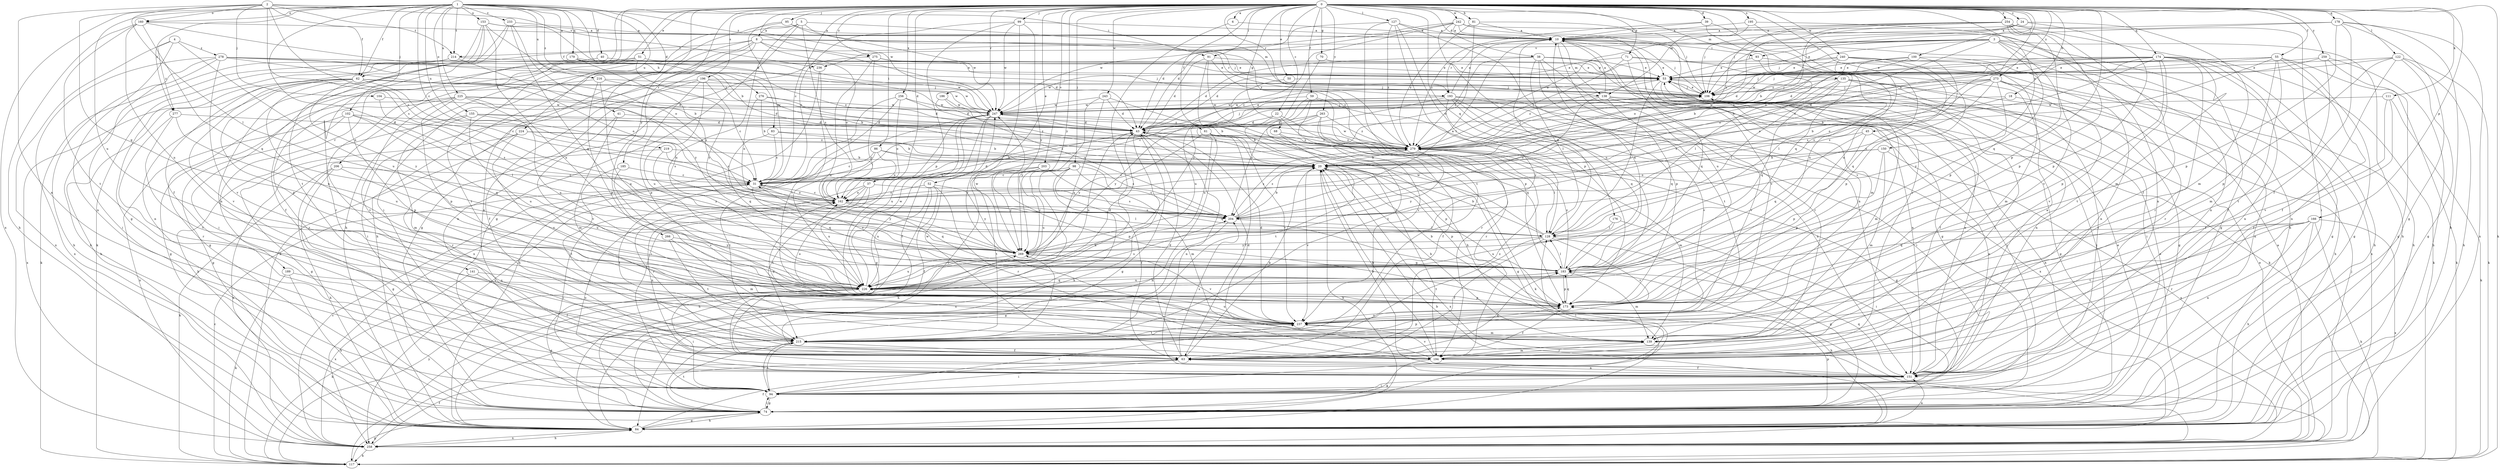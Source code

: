 strict digraph  {
0;
1;
2;
3;
4;
5;
6;
8;
10;
18;
20;
22;
24;
31;
37;
38;
39;
40;
41;
43;
45;
50;
51;
52;
53;
55;
59;
61;
62;
63;
68;
70;
71;
74;
81;
83;
84;
86;
91;
93;
94;
95;
98;
99;
100;
102;
104;
106;
111;
117;
122;
127;
128;
135;
138;
139;
141;
150;
151;
153;
155;
160;
162;
166;
173;
174;
176;
178;
179;
183;
185;
186;
189;
193;
194;
195;
196;
203;
204;
206;
214;
215;
216;
219;
224;
225;
226;
233;
236;
237;
240;
242;
243;
247;
254;
256;
258;
259;
263;
266;
269;
273;
275;
276;
277;
278;
279;
0 -> 6  [label=a];
0 -> 18  [label=b];
0 -> 20  [label=b];
0 -> 22  [label=c];
0 -> 24  [label=c];
0 -> 31  [label=c];
0 -> 37  [label=d];
0 -> 38  [label=d];
0 -> 39  [label=d];
0 -> 45  [label=e];
0 -> 50  [label=e];
0 -> 51  [label=e];
0 -> 52  [label=e];
0 -> 55  [label=f];
0 -> 59  [label=f];
0 -> 61  [label=f];
0 -> 68  [label=g];
0 -> 70  [label=g];
0 -> 71  [label=g];
0 -> 81  [label=h];
0 -> 86  [label=i];
0 -> 91  [label=i];
0 -> 95  [label=j];
0 -> 98  [label=j];
0 -> 99  [label=j];
0 -> 100  [label=j];
0 -> 111  [label=k];
0 -> 117  [label=k];
0 -> 122  [label=l];
0 -> 127  [label=l];
0 -> 135  [label=m];
0 -> 138  [label=m];
0 -> 141  [label=n];
0 -> 150  [label=n];
0 -> 166  [label=p];
0 -> 173  [label=p];
0 -> 174  [label=q];
0 -> 176  [label=q];
0 -> 178  [label=q];
0 -> 185  [label=r];
0 -> 186  [label=r];
0 -> 189  [label=r];
0 -> 193  [label=r];
0 -> 195  [label=s];
0 -> 196  [label=s];
0 -> 203  [label=s];
0 -> 206  [label=t];
0 -> 240  [label=w];
0 -> 242  [label=w];
0 -> 243  [label=w];
0 -> 247  [label=w];
0 -> 254  [label=x];
0 -> 256  [label=x];
0 -> 259  [label=y];
0 -> 263  [label=y];
0 -> 266  [label=y];
0 -> 269  [label=y];
0 -> 273  [label=z];
0 -> 275  [label=z];
1 -> 31  [label=c];
1 -> 40  [label=d];
1 -> 41  [label=d];
1 -> 43  [label=d];
1 -> 62  [label=f];
1 -> 83  [label=h];
1 -> 102  [label=j];
1 -> 128  [label=l];
1 -> 153  [label=o];
1 -> 155  [label=o];
1 -> 160  [label=o];
1 -> 179  [label=q];
1 -> 214  [label=t];
1 -> 216  [label=u];
1 -> 219  [label=u];
1 -> 224  [label=u];
1 -> 225  [label=u];
1 -> 226  [label=u];
1 -> 233  [label=v];
1 -> 258  [label=x];
1 -> 275  [label=z];
1 -> 276  [label=z];
1 -> 277  [label=z];
2 -> 62  [label=f];
2 -> 91  [label=i];
2 -> 104  [label=j];
2 -> 128  [label=l];
2 -> 151  [label=n];
2 -> 160  [label=o];
2 -> 162  [label=o];
2 -> 183  [label=q];
2 -> 204  [label=s];
2 -> 214  [label=t];
2 -> 236  [label=v];
3 -> 53  [label=e];
3 -> 62  [label=f];
3 -> 74  [label=g];
3 -> 84  [label=h];
3 -> 93  [label=i];
3 -> 106  [label=j];
3 -> 151  [label=n];
3 -> 162  [label=o];
3 -> 173  [label=p];
3 -> 236  [label=v];
3 -> 237  [label=v];
4 -> 151  [label=n];
4 -> 226  [label=u];
4 -> 258  [label=x];
4 -> 277  [label=z];
4 -> 278  [label=z];
5 -> 8  [label=a];
5 -> 74  [label=g];
5 -> 84  [label=h];
5 -> 138  [label=m];
5 -> 204  [label=s];
5 -> 226  [label=u];
5 -> 279  [label=z];
6 -> 10  [label=a];
6 -> 117  [label=k];
8 -> 43  [label=d];
8 -> 74  [label=g];
8 -> 84  [label=h];
8 -> 106  [label=j];
8 -> 117  [label=k];
8 -> 151  [label=n];
8 -> 162  [label=o];
8 -> 193  [label=r];
8 -> 214  [label=t];
10 -> 93  [label=i];
10 -> 106  [label=j];
10 -> 138  [label=m];
10 -> 139  [label=m];
10 -> 193  [label=r];
10 -> 226  [label=u];
10 -> 237  [label=v];
18 -> 20  [label=b];
18 -> 151  [label=n];
18 -> 247  [label=w];
20 -> 31  [label=c];
20 -> 84  [label=h];
20 -> 173  [label=p];
20 -> 237  [label=v];
20 -> 258  [label=x];
22 -> 43  [label=d];
22 -> 117  [label=k];
22 -> 183  [label=q];
22 -> 269  [label=y];
24 -> 10  [label=a];
24 -> 106  [label=j];
24 -> 139  [label=m];
24 -> 173  [label=p];
24 -> 279  [label=z];
31 -> 162  [label=o];
31 -> 183  [label=q];
31 -> 215  [label=t];
31 -> 269  [label=y];
37 -> 151  [label=n];
37 -> 162  [label=o];
37 -> 194  [label=r];
37 -> 204  [label=s];
37 -> 215  [label=t];
37 -> 226  [label=u];
38 -> 43  [label=d];
38 -> 53  [label=e];
38 -> 74  [label=g];
38 -> 117  [label=k];
38 -> 128  [label=l];
38 -> 173  [label=p];
38 -> 194  [label=r];
38 -> 215  [label=t];
38 -> 279  [label=z];
39 -> 10  [label=a];
39 -> 183  [label=q];
39 -> 226  [label=u];
39 -> 279  [label=z];
40 -> 53  [label=e];
40 -> 194  [label=r];
41 -> 43  [label=d];
41 -> 139  [label=m];
41 -> 237  [label=v];
43 -> 53  [label=e];
43 -> 74  [label=g];
43 -> 84  [label=h];
43 -> 106  [label=j];
43 -> 151  [label=n];
43 -> 173  [label=p];
43 -> 226  [label=u];
43 -> 279  [label=z];
45 -> 151  [label=n];
45 -> 173  [label=p];
45 -> 183  [label=q];
45 -> 279  [label=z];
50 -> 106  [label=j];
50 -> 226  [label=u];
51 -> 53  [label=e];
51 -> 63  [label=f];
51 -> 94  [label=i];
51 -> 215  [label=t];
51 -> 269  [label=y];
52 -> 63  [label=f];
52 -> 84  [label=h];
52 -> 162  [label=o];
52 -> 194  [label=r];
52 -> 226  [label=u];
52 -> 269  [label=y];
53 -> 106  [label=j];
53 -> 128  [label=l];
53 -> 151  [label=n];
53 -> 279  [label=z];
55 -> 53  [label=e];
55 -> 63  [label=f];
55 -> 74  [label=g];
55 -> 106  [label=j];
55 -> 117  [label=k];
55 -> 139  [label=m];
55 -> 151  [label=n];
55 -> 204  [label=s];
55 -> 279  [label=z];
59 -> 151  [label=n];
59 -> 194  [label=r];
59 -> 215  [label=t];
59 -> 226  [label=u];
59 -> 237  [label=v];
59 -> 247  [label=w];
61 -> 63  [label=f];
61 -> 84  [label=h];
61 -> 237  [label=v];
61 -> 269  [label=y];
61 -> 279  [label=z];
62 -> 31  [label=c];
62 -> 43  [label=d];
62 -> 84  [label=h];
62 -> 106  [label=j];
62 -> 173  [label=p];
62 -> 226  [label=u];
62 -> 237  [label=v];
62 -> 247  [label=w];
62 -> 258  [label=x];
62 -> 269  [label=y];
63 -> 20  [label=b];
63 -> 43  [label=d];
63 -> 94  [label=i];
63 -> 151  [label=n];
63 -> 183  [label=q];
63 -> 204  [label=s];
63 -> 279  [label=z];
68 -> 74  [label=g];
68 -> 215  [label=t];
68 -> 279  [label=z];
70 -> 53  [label=e];
70 -> 269  [label=y];
71 -> 43  [label=d];
71 -> 53  [label=e];
71 -> 94  [label=i];
71 -> 183  [label=q];
71 -> 279  [label=z];
74 -> 53  [label=e];
74 -> 84  [label=h];
74 -> 94  [label=i];
74 -> 173  [label=p];
74 -> 215  [label=t];
81 -> 10  [label=a];
81 -> 106  [label=j];
81 -> 162  [label=o];
81 -> 279  [label=z];
83 -> 20  [label=b];
83 -> 31  [label=c];
83 -> 183  [label=q];
83 -> 279  [label=z];
84 -> 53  [label=e];
84 -> 63  [label=f];
84 -> 74  [label=g];
84 -> 151  [label=n];
84 -> 258  [label=x];
86 -> 20  [label=b];
86 -> 31  [label=c];
86 -> 162  [label=o];
86 -> 204  [label=s];
86 -> 215  [label=t];
91 -> 43  [label=d];
91 -> 53  [label=e];
91 -> 84  [label=h];
91 -> 173  [label=p];
91 -> 194  [label=r];
93 -> 53  [label=e];
93 -> 128  [label=l];
93 -> 151  [label=n];
94 -> 74  [label=g];
94 -> 106  [label=j];
94 -> 128  [label=l];
94 -> 162  [label=o];
94 -> 215  [label=t];
94 -> 237  [label=v];
95 -> 10  [label=a];
95 -> 31  [label=c];
95 -> 94  [label=i];
95 -> 247  [label=w];
98 -> 31  [label=c];
98 -> 63  [label=f];
98 -> 84  [label=h];
98 -> 139  [label=m];
98 -> 204  [label=s];
98 -> 226  [label=u];
98 -> 258  [label=x];
98 -> 269  [label=y];
99 -> 10  [label=a];
99 -> 31  [label=c];
99 -> 173  [label=p];
99 -> 194  [label=r];
99 -> 247  [label=w];
99 -> 269  [label=y];
100 -> 20  [label=b];
100 -> 53  [label=e];
100 -> 84  [label=h];
100 -> 106  [label=j];
100 -> 162  [label=o];
102 -> 43  [label=d];
102 -> 74  [label=g];
102 -> 128  [label=l];
102 -> 173  [label=p];
102 -> 183  [label=q];
102 -> 258  [label=x];
104 -> 204  [label=s];
104 -> 247  [label=w];
106 -> 53  [label=e];
106 -> 63  [label=f];
106 -> 139  [label=m];
106 -> 247  [label=w];
111 -> 63  [label=f];
111 -> 117  [label=k];
111 -> 237  [label=v];
111 -> 247  [label=w];
117 -> 31  [label=c];
117 -> 74  [label=g];
117 -> 269  [label=y];
122 -> 53  [label=e];
122 -> 63  [label=f];
122 -> 74  [label=g];
122 -> 84  [label=h];
122 -> 106  [label=j];
122 -> 117  [label=k];
122 -> 173  [label=p];
127 -> 10  [label=a];
127 -> 43  [label=d];
127 -> 128  [label=l];
127 -> 151  [label=n];
127 -> 173  [label=p];
127 -> 215  [label=t];
127 -> 279  [label=z];
128 -> 10  [label=a];
128 -> 20  [label=b];
128 -> 63  [label=f];
128 -> 74  [label=g];
128 -> 215  [label=t];
128 -> 237  [label=v];
128 -> 247  [label=w];
128 -> 269  [label=y];
135 -> 74  [label=g];
135 -> 94  [label=i];
135 -> 106  [label=j];
135 -> 128  [label=l];
135 -> 151  [label=n];
135 -> 183  [label=q];
135 -> 204  [label=s];
138 -> 10  [label=a];
138 -> 74  [label=g];
138 -> 94  [label=i];
138 -> 183  [label=q];
138 -> 204  [label=s];
138 -> 237  [label=v];
138 -> 247  [label=w];
139 -> 20  [label=b];
139 -> 162  [label=o];
139 -> 194  [label=r];
141 -> 63  [label=f];
141 -> 226  [label=u];
141 -> 258  [label=x];
150 -> 20  [label=b];
150 -> 139  [label=m];
150 -> 162  [label=o];
150 -> 173  [label=p];
150 -> 258  [label=x];
151 -> 10  [label=a];
151 -> 20  [label=b];
151 -> 53  [label=e];
151 -> 63  [label=f];
151 -> 94  [label=i];
151 -> 183  [label=q];
153 -> 10  [label=a];
153 -> 20  [label=b];
153 -> 74  [label=g];
153 -> 117  [label=k];
153 -> 215  [label=t];
153 -> 226  [label=u];
153 -> 247  [label=w];
155 -> 43  [label=d];
155 -> 84  [label=h];
155 -> 139  [label=m];
155 -> 204  [label=s];
155 -> 226  [label=u];
155 -> 279  [label=z];
160 -> 10  [label=a];
160 -> 84  [label=h];
160 -> 183  [label=q];
160 -> 215  [label=t];
160 -> 226  [label=u];
160 -> 279  [label=z];
162 -> 31  [label=c];
162 -> 43  [label=d];
162 -> 94  [label=i];
162 -> 128  [label=l];
162 -> 183  [label=q];
162 -> 204  [label=s];
166 -> 84  [label=h];
166 -> 117  [label=k];
166 -> 128  [label=l];
166 -> 151  [label=n];
166 -> 183  [label=q];
166 -> 194  [label=r];
166 -> 215  [label=t];
166 -> 258  [label=x];
173 -> 20  [label=b];
173 -> 63  [label=f];
173 -> 162  [label=o];
173 -> 183  [label=q];
173 -> 237  [label=v];
174 -> 20  [label=b];
174 -> 53  [label=e];
174 -> 74  [label=g];
174 -> 84  [label=h];
174 -> 117  [label=k];
174 -> 151  [label=n];
174 -> 162  [label=o];
174 -> 173  [label=p];
174 -> 194  [label=r];
174 -> 204  [label=s];
174 -> 215  [label=t];
174 -> 247  [label=w];
174 -> 279  [label=z];
176 -> 94  [label=i];
176 -> 128  [label=l];
176 -> 226  [label=u];
178 -> 10  [label=a];
178 -> 63  [label=f];
178 -> 74  [label=g];
178 -> 84  [label=h];
178 -> 106  [label=j];
178 -> 173  [label=p];
178 -> 258  [label=x];
179 -> 53  [label=e];
179 -> 151  [label=n];
179 -> 204  [label=s];
179 -> 247  [label=w];
179 -> 279  [label=z];
183 -> 10  [label=a];
183 -> 31  [label=c];
183 -> 84  [label=h];
183 -> 128  [label=l];
183 -> 139  [label=m];
183 -> 173  [label=p];
183 -> 226  [label=u];
183 -> 279  [label=z];
185 -> 31  [label=c];
185 -> 215  [label=t];
185 -> 237  [label=v];
186 -> 204  [label=s];
186 -> 247  [label=w];
186 -> 279  [label=z];
189 -> 84  [label=h];
189 -> 117  [label=k];
189 -> 226  [label=u];
193 -> 10  [label=a];
193 -> 31  [label=c];
193 -> 84  [label=h];
193 -> 94  [label=i];
193 -> 183  [label=q];
193 -> 204  [label=s];
193 -> 237  [label=v];
193 -> 247  [label=w];
193 -> 258  [label=x];
193 -> 269  [label=y];
194 -> 20  [label=b];
194 -> 43  [label=d];
194 -> 74  [label=g];
194 -> 106  [label=j];
194 -> 139  [label=m];
194 -> 237  [label=v];
194 -> 247  [label=w];
195 -> 10  [label=a];
195 -> 151  [label=n];
195 -> 226  [label=u];
195 -> 279  [label=z];
196 -> 31  [label=c];
196 -> 63  [label=f];
196 -> 94  [label=i];
196 -> 106  [label=j];
196 -> 173  [label=p];
196 -> 226  [label=u];
196 -> 247  [label=w];
203 -> 31  [label=c];
203 -> 63  [label=f];
203 -> 173  [label=p];
203 -> 183  [label=q];
203 -> 215  [label=t];
203 -> 269  [label=y];
204 -> 10  [label=a];
204 -> 20  [label=b];
204 -> 74  [label=g];
204 -> 128  [label=l];
204 -> 279  [label=z];
206 -> 31  [label=c];
206 -> 74  [label=g];
206 -> 84  [label=h];
206 -> 117  [label=k];
206 -> 226  [label=u];
214 -> 53  [label=e];
214 -> 84  [label=h];
214 -> 117  [label=k];
214 -> 269  [label=y];
215 -> 63  [label=f];
215 -> 94  [label=i];
215 -> 173  [label=p];
215 -> 269  [label=y];
216 -> 20  [label=b];
216 -> 74  [label=g];
216 -> 106  [label=j];
216 -> 173  [label=p];
216 -> 226  [label=u];
219 -> 20  [label=b];
219 -> 31  [label=c];
219 -> 258  [label=x];
219 -> 269  [label=y];
224 -> 20  [label=b];
224 -> 74  [label=g];
224 -> 194  [label=r];
224 -> 237  [label=v];
224 -> 279  [label=z];
225 -> 31  [label=c];
225 -> 43  [label=d];
225 -> 74  [label=g];
225 -> 173  [label=p];
225 -> 194  [label=r];
225 -> 226  [label=u];
225 -> 237  [label=v];
225 -> 247  [label=w];
226 -> 43  [label=d];
226 -> 74  [label=g];
226 -> 94  [label=i];
226 -> 117  [label=k];
226 -> 173  [label=p];
226 -> 183  [label=q];
226 -> 204  [label=s];
226 -> 247  [label=w];
233 -> 10  [label=a];
233 -> 63  [label=f];
233 -> 151  [label=n];
233 -> 162  [label=o];
233 -> 183  [label=q];
236 -> 237  [label=v];
236 -> 258  [label=x];
237 -> 43  [label=d];
237 -> 139  [label=m];
237 -> 215  [label=t];
237 -> 226  [label=u];
240 -> 43  [label=d];
240 -> 53  [label=e];
240 -> 128  [label=l];
240 -> 139  [label=m];
240 -> 173  [label=p];
240 -> 183  [label=q];
240 -> 247  [label=w];
240 -> 258  [label=x];
242 -> 10  [label=a];
242 -> 31  [label=c];
242 -> 43  [label=d];
242 -> 84  [label=h];
242 -> 194  [label=r];
242 -> 226  [label=u];
242 -> 237  [label=v];
242 -> 247  [label=w];
243 -> 20  [label=b];
243 -> 43  [label=d];
243 -> 226  [label=u];
243 -> 247  [label=w];
243 -> 269  [label=y];
247 -> 43  [label=d];
247 -> 63  [label=f];
247 -> 74  [label=g];
247 -> 94  [label=i];
247 -> 106  [label=j];
247 -> 226  [label=u];
247 -> 258  [label=x];
254 -> 10  [label=a];
254 -> 20  [label=b];
254 -> 63  [label=f];
254 -> 94  [label=i];
254 -> 106  [label=j];
254 -> 139  [label=m];
254 -> 162  [label=o];
254 -> 173  [label=p];
254 -> 183  [label=q];
254 -> 279  [label=z];
256 -> 31  [label=c];
256 -> 43  [label=d];
256 -> 84  [label=h];
256 -> 162  [label=o];
256 -> 247  [label=w];
258 -> 10  [label=a];
258 -> 20  [label=b];
258 -> 31  [label=c];
258 -> 53  [label=e];
258 -> 63  [label=f];
258 -> 84  [label=h];
258 -> 106  [label=j];
258 -> 117  [label=k];
259 -> 43  [label=d];
259 -> 53  [label=e];
259 -> 74  [label=g];
259 -> 84  [label=h];
259 -> 215  [label=t];
263 -> 20  [label=b];
263 -> 31  [label=c];
263 -> 43  [label=d];
263 -> 63  [label=f];
263 -> 194  [label=r];
263 -> 279  [label=z];
266 -> 139  [label=m];
266 -> 215  [label=t];
266 -> 269  [label=y];
269 -> 183  [label=q];
269 -> 226  [label=u];
269 -> 237  [label=v];
269 -> 247  [label=w];
273 -> 20  [label=b];
273 -> 43  [label=d];
273 -> 84  [label=h];
273 -> 106  [label=j];
273 -> 194  [label=r];
273 -> 204  [label=s];
273 -> 237  [label=v];
273 -> 269  [label=y];
273 -> 279  [label=z];
275 -> 53  [label=e];
275 -> 151  [label=n];
275 -> 226  [label=u];
275 -> 269  [label=y];
275 -> 279  [label=z];
276 -> 20  [label=b];
276 -> 43  [label=d];
276 -> 162  [label=o];
276 -> 247  [label=w];
277 -> 43  [label=d];
277 -> 194  [label=r];
277 -> 215  [label=t];
277 -> 226  [label=u];
278 -> 20  [label=b];
278 -> 53  [label=e];
278 -> 84  [label=h];
278 -> 94  [label=i];
278 -> 106  [label=j];
278 -> 162  [label=o];
278 -> 237  [label=v];
278 -> 258  [label=x];
279 -> 20  [label=b];
279 -> 74  [label=g];
279 -> 106  [label=j];
279 -> 128  [label=l];
279 -> 139  [label=m];
279 -> 204  [label=s];
279 -> 247  [label=w];
279 -> 269  [label=y];
}
